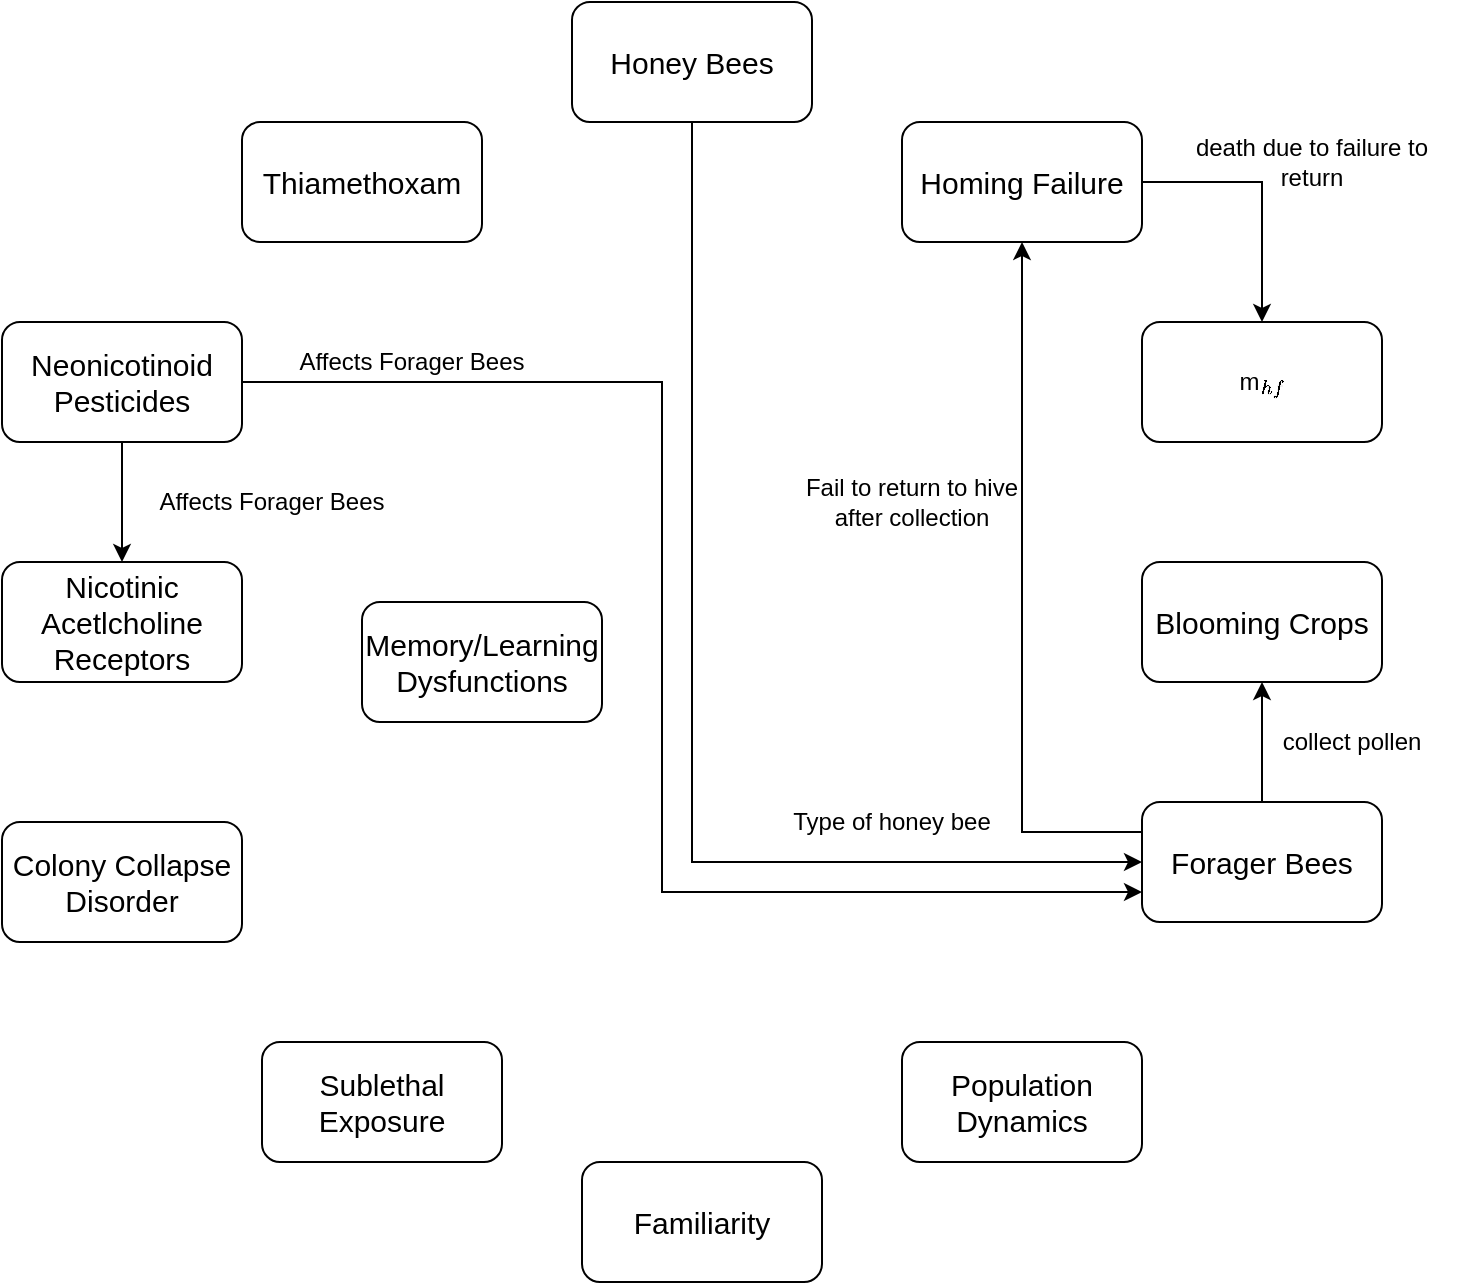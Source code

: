 <mxfile version="13.0.3" type="device"><diagram id="VmTZqJWe_tPEyHmnMP7F" name="Page-1"><mxGraphModel dx="1761" dy="1035" grid="1" gridSize="10" guides="1" tooltips="1" connect="1" arrows="1" fold="1" page="1" pageScale="1" pageWidth="850" pageHeight="1100" math="1" shadow="0"><root><mxCell id="0"/><mxCell id="1" parent="0"/><mxCell id="USwSrX-WjspncTj8hy0j-5" value="" style="group" parent="1" vertex="1" connectable="0"><mxGeometry x="210" y="540" width="120" height="60" as="geometry"/></mxCell><mxCell id="USwSrX-WjspncTj8hy0j-1" value="" style="rounded=1;whiteSpace=wrap;html=1;" parent="USwSrX-WjspncTj8hy0j-5" vertex="1"><mxGeometry width="120" height="60" as="geometry"/></mxCell><mxCell id="USwSrX-WjspncTj8hy0j-4" value="&lt;font style=&quot;font-size: 15px&quot;&gt;Sublethal Exposure&lt;/font&gt;" style="text;html=1;strokeColor=none;fillColor=none;align=center;verticalAlign=middle;whiteSpace=wrap;rounded=0;" parent="USwSrX-WjspncTj8hy0j-5" vertex="1"><mxGeometry width="120" height="60" as="geometry"/></mxCell><mxCell id="USwSrX-WjspncTj8hy0j-6" value="" style="group" parent="1" vertex="1" connectable="0"><mxGeometry x="650" y="300" width="120" height="60" as="geometry"/></mxCell><mxCell id="USwSrX-WjspncTj8hy0j-7" value="" style="rounded=1;whiteSpace=wrap;html=1;" parent="USwSrX-WjspncTj8hy0j-6" vertex="1"><mxGeometry width="120" height="60" as="geometry"/></mxCell><mxCell id="USwSrX-WjspncTj8hy0j-8" value="&lt;span style=&quot;font-size: 15px&quot;&gt;Blooming Crops&lt;/span&gt;" style="text;html=1;strokeColor=none;fillColor=none;align=center;verticalAlign=middle;whiteSpace=wrap;rounded=0;" parent="USwSrX-WjspncTj8hy0j-6" vertex="1"><mxGeometry width="120" height="60" as="geometry"/></mxCell><mxCell id="USwSrX-WjspncTj8hy0j-9" value="" style="group" parent="1" vertex="1" connectable="0"><mxGeometry x="370" y="600" width="120" height="60" as="geometry"/></mxCell><mxCell id="USwSrX-WjspncTj8hy0j-10" value="" style="rounded=1;whiteSpace=wrap;html=1;" parent="USwSrX-WjspncTj8hy0j-9" vertex="1"><mxGeometry width="120" height="60" as="geometry"/></mxCell><mxCell id="USwSrX-WjspncTj8hy0j-11" value="&lt;font style=&quot;font-size: 15px&quot;&gt;Familiarity&lt;/font&gt;" style="text;html=1;strokeColor=none;fillColor=none;align=center;verticalAlign=middle;whiteSpace=wrap;rounded=0;" parent="USwSrX-WjspncTj8hy0j-9" vertex="1"><mxGeometry width="120" height="60" as="geometry"/></mxCell><mxCell id="USwSrX-WjspncTj8hy0j-18" value="" style="group" parent="1" vertex="1" connectable="0"><mxGeometry x="530" y="540" width="120" height="60" as="geometry"/></mxCell><mxCell id="USwSrX-WjspncTj8hy0j-19" value="" style="rounded=1;whiteSpace=wrap;html=1;" parent="USwSrX-WjspncTj8hy0j-18" vertex="1"><mxGeometry width="120" height="60" as="geometry"/></mxCell><mxCell id="USwSrX-WjspncTj8hy0j-20" value="&lt;span style=&quot;font-size: 15px&quot;&gt;Population Dynamics&lt;/span&gt;" style="text;html=1;strokeColor=none;fillColor=none;align=center;verticalAlign=middle;whiteSpace=wrap;rounded=0;" parent="USwSrX-WjspncTj8hy0j-18" vertex="1"><mxGeometry width="120" height="60" as="geometry"/></mxCell><mxCell id="USwSrX-WjspncTj8hy0j-21" value="" style="group" parent="1" vertex="1" connectable="0"><mxGeometry x="650" y="420" width="120" height="60" as="geometry"/></mxCell><mxCell id="USwSrX-WjspncTj8hy0j-22" value="" style="rounded=1;whiteSpace=wrap;html=1;" parent="USwSrX-WjspncTj8hy0j-21" vertex="1"><mxGeometry width="120" height="60" as="geometry"/></mxCell><mxCell id="USwSrX-WjspncTj8hy0j-23" value="&lt;span style=&quot;font-size: 15px&quot;&gt;Forager Bees&lt;/span&gt;" style="text;html=1;strokeColor=none;fillColor=none;align=center;verticalAlign=middle;whiteSpace=wrap;rounded=0;" parent="USwSrX-WjspncTj8hy0j-21" vertex="1"><mxGeometry width="120" height="60" as="geometry"/></mxCell><mxCell id="USwSrX-WjspncTj8hy0j-27" value="" style="group" parent="1" vertex="1" connectable="0"><mxGeometry x="650" y="180" width="120" height="60" as="geometry"/></mxCell><mxCell id="USwSrX-WjspncTj8hy0j-28" value="m\(_{hf}\)" style="rounded=1;whiteSpace=wrap;html=1;" parent="USwSrX-WjspncTj8hy0j-27" vertex="1"><mxGeometry width="120" height="60" as="geometry"/></mxCell><mxCell id="USwSrX-WjspncTj8hy0j-33" value="" style="group" parent="1" vertex="1" connectable="0"><mxGeometry x="260" y="320" width="120" height="60" as="geometry"/></mxCell><mxCell id="USwSrX-WjspncTj8hy0j-34" value="" style="rounded=1;whiteSpace=wrap;html=1;" parent="USwSrX-WjspncTj8hy0j-33" vertex="1"><mxGeometry width="120" height="60" as="geometry"/></mxCell><mxCell id="USwSrX-WjspncTj8hy0j-35" value="&lt;font style=&quot;font-size: 15px&quot;&gt;Memory/Learning Dysfunctions&lt;/font&gt;" style="text;html=1;strokeColor=none;fillColor=none;align=center;verticalAlign=middle;whiteSpace=wrap;rounded=0;" parent="USwSrX-WjspncTj8hy0j-33" vertex="1"><mxGeometry width="120" height="60" as="geometry"/></mxCell><mxCell id="USwSrX-WjspncTj8hy0j-36" value="" style="group" parent="1" vertex="1" connectable="0"><mxGeometry x="80" y="180" width="120" height="60" as="geometry"/></mxCell><mxCell id="USwSrX-WjspncTj8hy0j-37" value="" style="rounded=1;whiteSpace=wrap;html=1;" parent="USwSrX-WjspncTj8hy0j-36" vertex="1"><mxGeometry width="120" height="60" as="geometry"/></mxCell><mxCell id="USwSrX-WjspncTj8hy0j-38" value="&lt;font style=&quot;font-size: 15px&quot;&gt;Neonicotinoid Pesticides&lt;/font&gt;" style="text;html=1;strokeColor=none;fillColor=none;align=center;verticalAlign=middle;whiteSpace=wrap;rounded=0;" parent="USwSrX-WjspncTj8hy0j-36" vertex="1"><mxGeometry width="120" height="60" as="geometry"/></mxCell><mxCell id="USwSrX-WjspncTj8hy0j-39" value="" style="group" parent="1" vertex="1" connectable="0"><mxGeometry x="80" y="300" width="120" height="60" as="geometry"/></mxCell><mxCell id="USwSrX-WjspncTj8hy0j-40" value="" style="rounded=1;whiteSpace=wrap;html=1;" parent="USwSrX-WjspncTj8hy0j-39" vertex="1"><mxGeometry width="120" height="60" as="geometry"/></mxCell><mxCell id="USwSrX-WjspncTj8hy0j-41" value="&lt;font style=&quot;font-size: 15px&quot;&gt;Nicotinic Acetlcholine Receptors&lt;/font&gt;" style="text;html=1;strokeColor=none;fillColor=none;align=center;verticalAlign=middle;whiteSpace=wrap;rounded=0;" parent="USwSrX-WjspncTj8hy0j-39" vertex="1"><mxGeometry width="120" height="60" as="geometry"/></mxCell><mxCell id="USwSrX-WjspncTj8hy0j-42" value="" style="group" parent="1" vertex="1" connectable="0"><mxGeometry x="200" y="80" width="120" height="60" as="geometry"/></mxCell><mxCell id="USwSrX-WjspncTj8hy0j-43" value="" style="rounded=1;whiteSpace=wrap;html=1;" parent="USwSrX-WjspncTj8hy0j-42" vertex="1"><mxGeometry width="120" height="60" as="geometry"/></mxCell><mxCell id="USwSrX-WjspncTj8hy0j-44" value="&lt;font style=&quot;font-size: 15px&quot;&gt;Thiamethoxam&lt;/font&gt;" style="text;html=1;strokeColor=none;fillColor=none;align=center;verticalAlign=middle;whiteSpace=wrap;rounded=0;" parent="USwSrX-WjspncTj8hy0j-42" vertex="1"><mxGeometry width="120" height="60" as="geometry"/></mxCell><mxCell id="USwSrX-WjspncTj8hy0j-45" value="" style="group" parent="1" vertex="1" connectable="0"><mxGeometry x="530" y="80" width="120" height="60" as="geometry"/></mxCell><mxCell id="USwSrX-WjspncTj8hy0j-46" value="" style="rounded=1;whiteSpace=wrap;html=1;" parent="USwSrX-WjspncTj8hy0j-45" vertex="1"><mxGeometry width="120" height="60" as="geometry"/></mxCell><mxCell id="USwSrX-WjspncTj8hy0j-47" value="&lt;font style=&quot;font-size: 15px&quot;&gt;Homing Failure&lt;/font&gt;" style="text;html=1;strokeColor=none;fillColor=none;align=center;verticalAlign=middle;whiteSpace=wrap;rounded=0;" parent="USwSrX-WjspncTj8hy0j-45" vertex="1"><mxGeometry width="120" height="60" as="geometry"/></mxCell><mxCell id="USwSrX-WjspncTj8hy0j-48" value="" style="group" parent="1" vertex="1" connectable="0"><mxGeometry x="365" y="20" width="120" height="60" as="geometry"/></mxCell><mxCell id="USwSrX-WjspncTj8hy0j-49" value="" style="rounded=1;whiteSpace=wrap;html=1;" parent="USwSrX-WjspncTj8hy0j-48" vertex="1"><mxGeometry width="120" height="60" as="geometry"/></mxCell><mxCell id="USwSrX-WjspncTj8hy0j-50" value="&lt;font style=&quot;font-size: 15px&quot;&gt;Honey Bees&lt;/font&gt;" style="text;html=1;strokeColor=none;fillColor=none;align=center;verticalAlign=middle;whiteSpace=wrap;rounded=0;" parent="USwSrX-WjspncTj8hy0j-48" vertex="1"><mxGeometry width="120" height="60" as="geometry"/></mxCell><mxCell id="kGrxXgusH3aX9SUq-NPI-2" style="edgeStyle=orthogonalEdgeStyle;rounded=0;orthogonalLoop=1;jettySize=auto;html=1;exitX=0.5;exitY=1;exitDx=0;exitDy=0;entryX=0;entryY=0.5;entryDx=0;entryDy=0;" edge="1" parent="1" source="USwSrX-WjspncTj8hy0j-50" target="USwSrX-WjspncTj8hy0j-23"><mxGeometry relative="1" as="geometry"/></mxCell><mxCell id="kGrxXgusH3aX9SUq-NPI-3" value="Type of honey bee" style="text;html=1;strokeColor=none;fillColor=none;align=center;verticalAlign=middle;whiteSpace=wrap;rounded=0;" vertex="1" parent="1"><mxGeometry x="460" y="420" width="130" height="20" as="geometry"/></mxCell><mxCell id="kGrxXgusH3aX9SUq-NPI-4" style="edgeStyle=orthogonalEdgeStyle;rounded=0;orthogonalLoop=1;jettySize=auto;html=1;exitX=0.5;exitY=0;exitDx=0;exitDy=0;entryX=0.5;entryY=1;entryDx=0;entryDy=0;" edge="1" parent="1" source="USwSrX-WjspncTj8hy0j-23" target="USwSrX-WjspncTj8hy0j-8"><mxGeometry relative="1" as="geometry"/></mxCell><mxCell id="kGrxXgusH3aX9SUq-NPI-5" value="collect pollen" style="text;html=1;strokeColor=none;fillColor=none;align=center;verticalAlign=middle;whiteSpace=wrap;rounded=0;" vertex="1" parent="1"><mxGeometry x="690" y="380" width="130" height="20" as="geometry"/></mxCell><mxCell id="kGrxXgusH3aX9SUq-NPI-6" style="edgeStyle=orthogonalEdgeStyle;rounded=0;orthogonalLoop=1;jettySize=auto;html=1;exitX=0;exitY=0.25;exitDx=0;exitDy=0;entryX=0.5;entryY=1;entryDx=0;entryDy=0;" edge="1" parent="1" source="USwSrX-WjspncTj8hy0j-23" target="USwSrX-WjspncTj8hy0j-47"><mxGeometry relative="1" as="geometry"/></mxCell><mxCell id="kGrxXgusH3aX9SUq-NPI-7" value="Fail to return to hive after collection" style="text;html=1;strokeColor=none;fillColor=none;align=center;verticalAlign=middle;whiteSpace=wrap;rounded=0;" vertex="1" parent="1"><mxGeometry x="470" y="260" width="130" height="20" as="geometry"/></mxCell><mxCell id="kGrxXgusH3aX9SUq-NPI-10" style="edgeStyle=orthogonalEdgeStyle;rounded=0;orthogonalLoop=1;jettySize=auto;html=1;exitX=1;exitY=0.5;exitDx=0;exitDy=0;" edge="1" parent="1" source="USwSrX-WjspncTj8hy0j-47" target="USwSrX-WjspncTj8hy0j-28"><mxGeometry relative="1" as="geometry"/></mxCell><mxCell id="kGrxXgusH3aX9SUq-NPI-11" value="death due to failure to return" style="text;html=1;strokeColor=none;fillColor=none;align=center;verticalAlign=middle;whiteSpace=wrap;rounded=0;" vertex="1" parent="1"><mxGeometry x="670" y="90" width="130" height="20" as="geometry"/></mxCell><mxCell id="kGrxXgusH3aX9SUq-NPI-12" style="edgeStyle=orthogonalEdgeStyle;rounded=0;orthogonalLoop=1;jettySize=auto;html=1;exitX=0.5;exitY=1;exitDx=0;exitDy=0;entryX=0.5;entryY=0;entryDx=0;entryDy=0;" edge="1" parent="1" source="USwSrX-WjspncTj8hy0j-38" target="USwSrX-WjspncTj8hy0j-41"><mxGeometry relative="1" as="geometry"/></mxCell><mxCell id="kGrxXgusH3aX9SUq-NPI-13" style="edgeStyle=orthogonalEdgeStyle;rounded=0;orthogonalLoop=1;jettySize=auto;html=1;exitX=1;exitY=0.5;exitDx=0;exitDy=0;entryX=0;entryY=0.75;entryDx=0;entryDy=0;" edge="1" parent="1" source="USwSrX-WjspncTj8hy0j-38" target="USwSrX-WjspncTj8hy0j-23"><mxGeometry relative="1" as="geometry"><Array as="points"><mxPoint x="410" y="210"/><mxPoint x="410" y="465"/></Array></mxGeometry></mxCell><mxCell id="kGrxXgusH3aX9SUq-NPI-14" value="Affects Forager Bees" style="text;html=1;strokeColor=none;fillColor=none;align=center;verticalAlign=middle;whiteSpace=wrap;rounded=0;" vertex="1" parent="1"><mxGeometry x="220" y="190" width="130" height="20" as="geometry"/></mxCell><mxCell id="kGrxXgusH3aX9SUq-NPI-15" value="Affects Forager Bees" style="text;html=1;strokeColor=none;fillColor=none;align=center;verticalAlign=middle;whiteSpace=wrap;rounded=0;" vertex="1" parent="1"><mxGeometry x="150" y="260" width="130" height="20" as="geometry"/></mxCell><mxCell id="kGrxXgusH3aX9SUq-NPI-17" value="" style="group" vertex="1" connectable="0" parent="1"><mxGeometry x="80" y="430" width="120" height="60" as="geometry"/></mxCell><mxCell id="kGrxXgusH3aX9SUq-NPI-18" value="" style="rounded=1;whiteSpace=wrap;html=1;" vertex="1" parent="kGrxXgusH3aX9SUq-NPI-17"><mxGeometry width="120" height="60" as="geometry"/></mxCell><mxCell id="kGrxXgusH3aX9SUq-NPI-19" value="&lt;span style=&quot;font-size: 15px&quot;&gt;Colony Collapse Disorder&lt;/span&gt;" style="text;html=1;strokeColor=none;fillColor=none;align=center;verticalAlign=middle;whiteSpace=wrap;rounded=0;" vertex="1" parent="kGrxXgusH3aX9SUq-NPI-17"><mxGeometry width="120" height="60" as="geometry"/></mxCell></root></mxGraphModel></diagram></mxfile>
